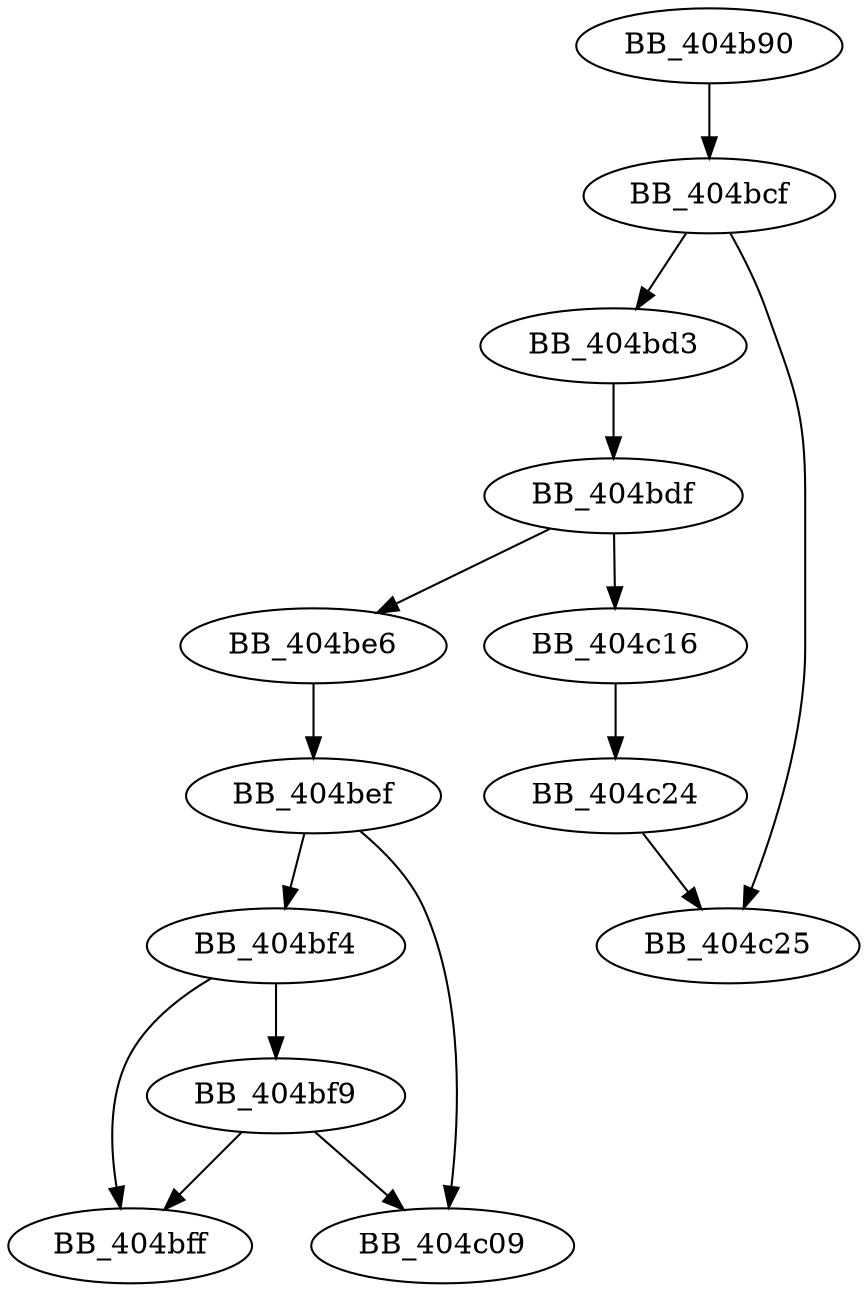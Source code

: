 DiGraph sub_404B90{
BB_404b90->BB_404bcf
BB_404bcf->BB_404bd3
BB_404bcf->BB_404c25
BB_404bd3->BB_404bdf
BB_404bdf->BB_404be6
BB_404bdf->BB_404c16
BB_404be6->BB_404bef
BB_404bef->BB_404bf4
BB_404bef->BB_404c09
BB_404bf4->BB_404bf9
BB_404bf4->BB_404bff
BB_404bf9->BB_404bff
BB_404bf9->BB_404c09
BB_404c16->BB_404c24
BB_404c24->BB_404c25
}
